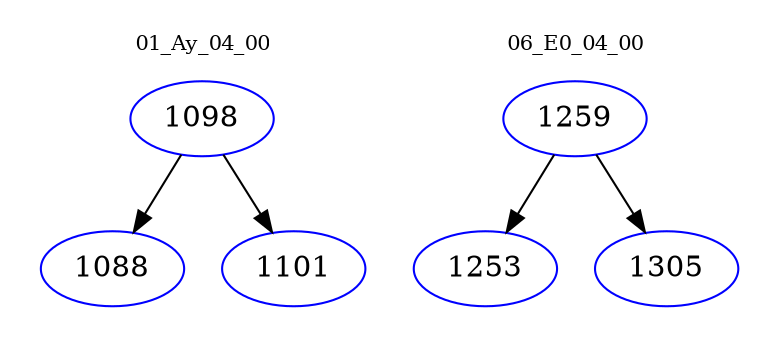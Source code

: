 digraph{
subgraph cluster_0 {
color = white
label = "01_Ay_04_00";
fontsize=10;
T0_1098 [label="1098", color="blue"]
T0_1098 -> T0_1088 [color="black"]
T0_1088 [label="1088", color="blue"]
T0_1098 -> T0_1101 [color="black"]
T0_1101 [label="1101", color="blue"]
}
subgraph cluster_1 {
color = white
label = "06_E0_04_00";
fontsize=10;
T1_1259 [label="1259", color="blue"]
T1_1259 -> T1_1253 [color="black"]
T1_1253 [label="1253", color="blue"]
T1_1259 -> T1_1305 [color="black"]
T1_1305 [label="1305", color="blue"]
}
}
